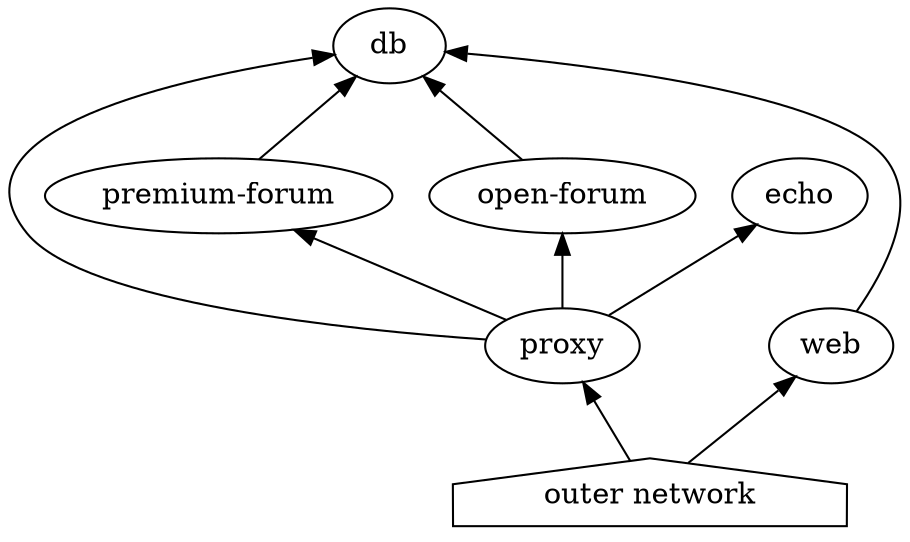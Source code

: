 digraph G {
  dir=forward;
  node[shape=ellipse];
  edge[dir=back]
  "outer network"[shape=house];
  proxy -> "outer network";
  web ->  "outer network";
  db -> proxy;
  db -> web;
  "premium-forum" -> proxy;
  db -> "premium-forum";
  "open-forum" -> proxy;
  db -> "open-forum";
  "echo" -> proxy;
}

